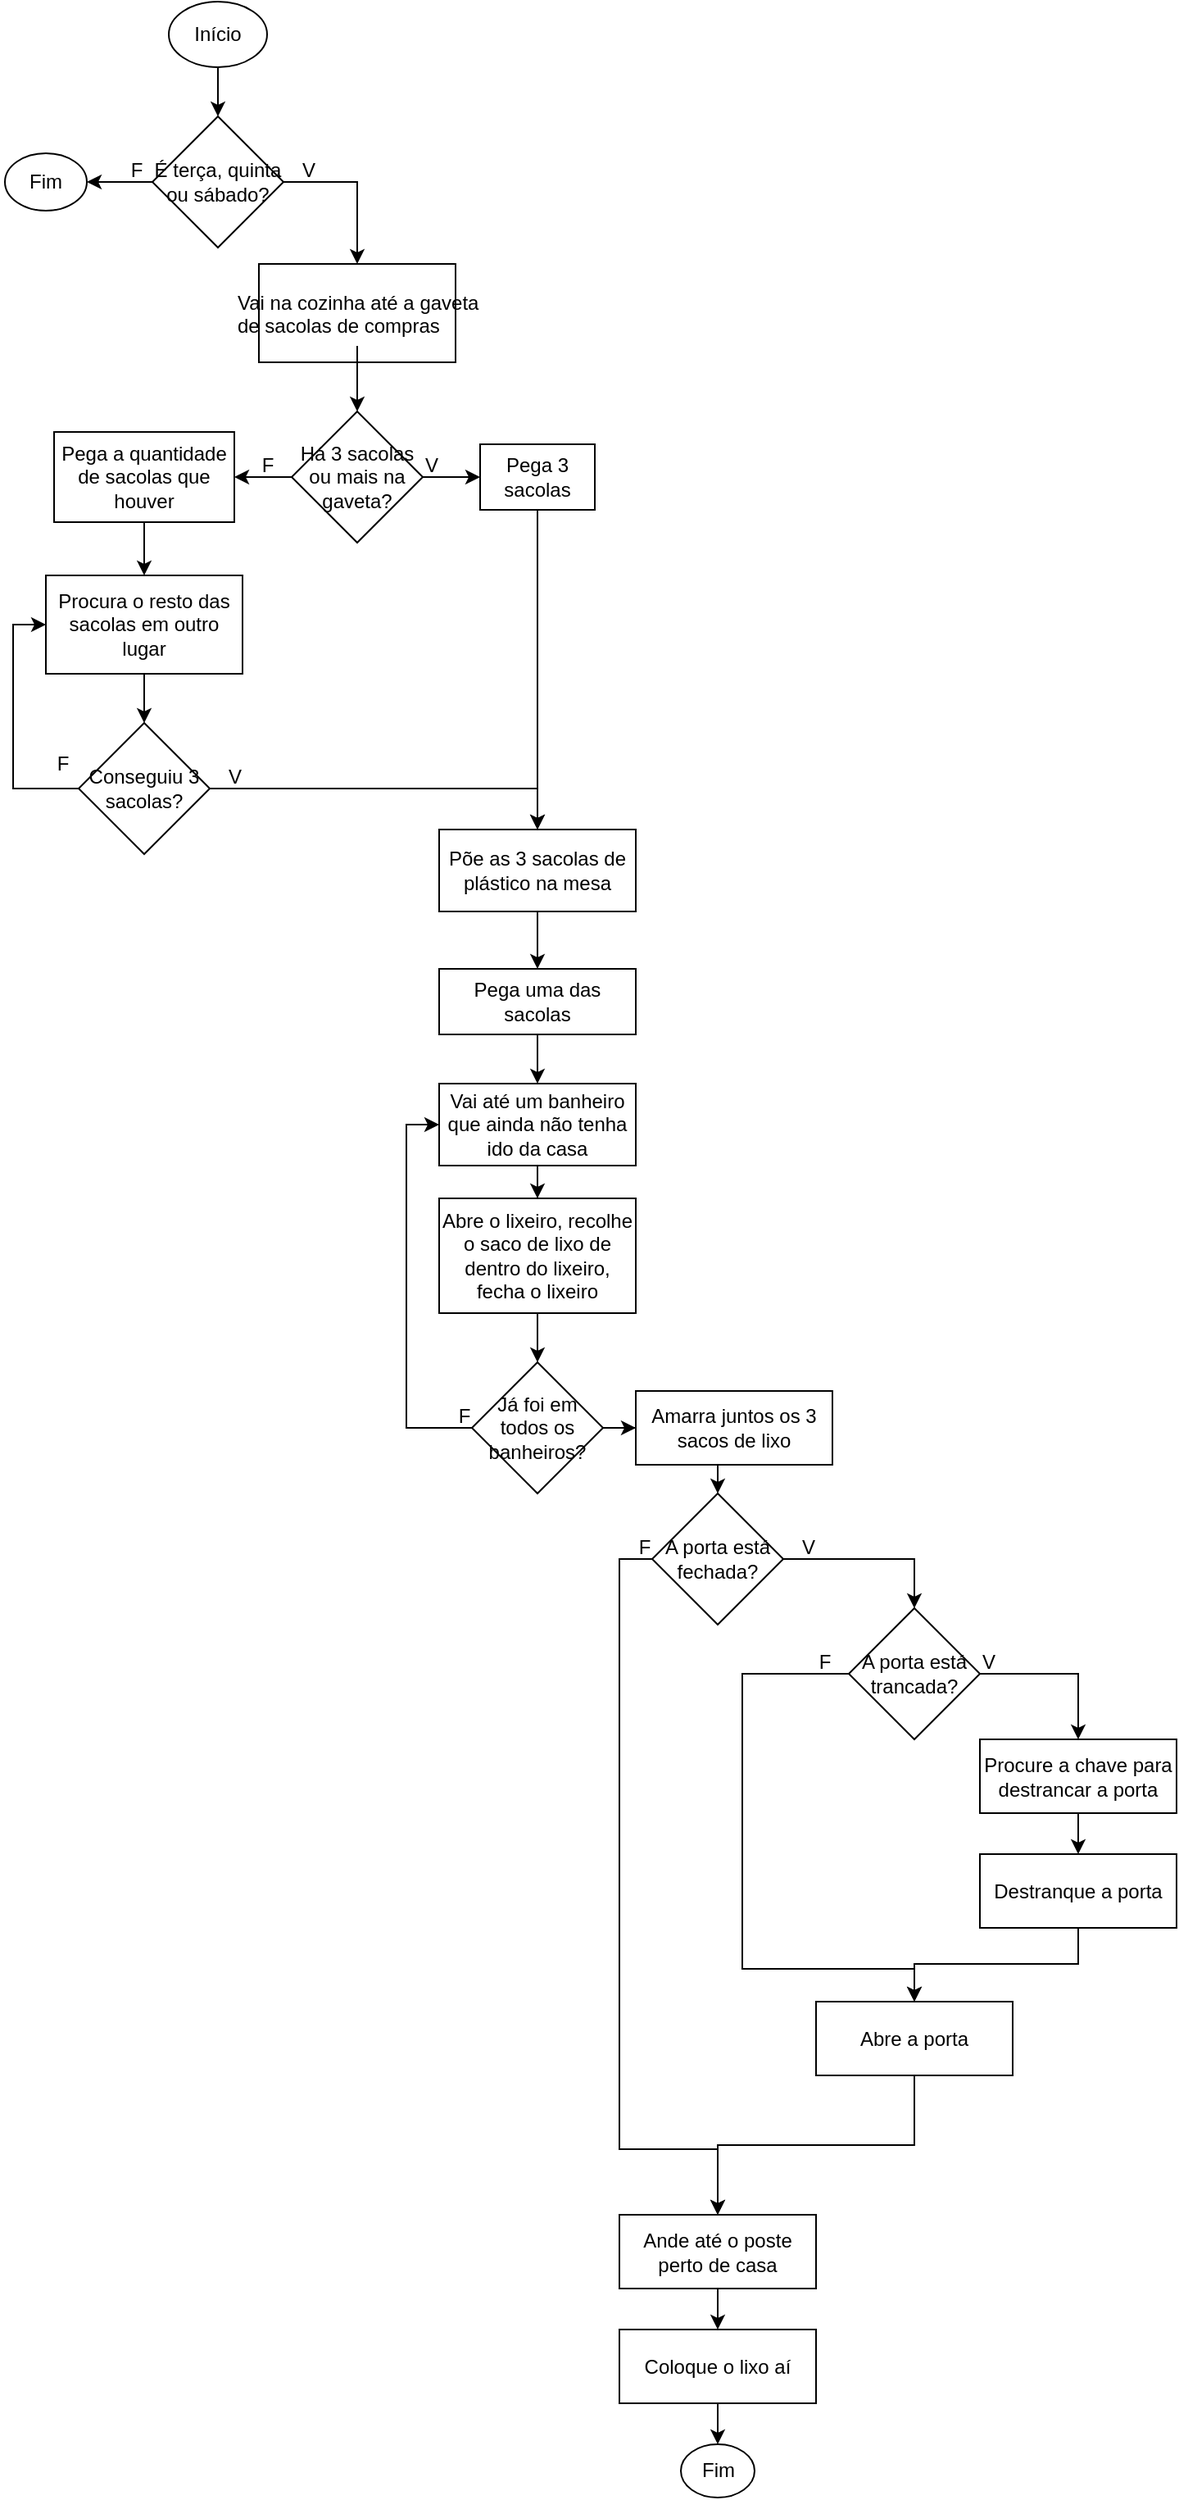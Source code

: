 <mxfile version="27.0.9">
  <diagram name="Página-1" id="grA0yjFUvoEzuOteO6T0">
    <mxGraphModel dx="1830" dy="943" grid="1" gridSize="10" guides="1" tooltips="1" connect="1" arrows="1" fold="1" page="1" pageScale="1" pageWidth="1169" pageHeight="1654" math="0" shadow="0">
      <root>
        <mxCell id="0" />
        <mxCell id="1" parent="0" />
        <mxCell id="Tzm54AQghpNcZX4kV2QB-3" value="" style="edgeStyle=orthogonalEdgeStyle;rounded=0;orthogonalLoop=1;jettySize=auto;html=1;" parent="1" source="Tzm54AQghpNcZX4kV2QB-1" target="Tzm54AQghpNcZX4kV2QB-2" edge="1">
          <mxGeometry relative="1" as="geometry" />
        </mxCell>
        <mxCell id="Tzm54AQghpNcZX4kV2QB-1" value="Início" style="ellipse;whiteSpace=wrap;html=1;" parent="1" vertex="1">
          <mxGeometry x="210" y="30" width="60" height="40" as="geometry" />
        </mxCell>
        <mxCell id="Tzm54AQghpNcZX4kV2QB-5" value="" style="edgeStyle=orthogonalEdgeStyle;rounded=0;orthogonalLoop=1;jettySize=auto;html=1;" parent="1" source="Tzm54AQghpNcZX4kV2QB-2" target="Tzm54AQghpNcZX4kV2QB-4" edge="1">
          <mxGeometry relative="1" as="geometry" />
        </mxCell>
        <mxCell id="Tzm54AQghpNcZX4kV2QB-11" style="edgeStyle=orthogonalEdgeStyle;rounded=0;orthogonalLoop=1;jettySize=auto;html=1;exitX=1;exitY=0.5;exitDx=0;exitDy=0;entryX=0.5;entryY=0;entryDx=0;entryDy=0;" parent="1" source="Tzm54AQghpNcZX4kV2QB-2" target="Tzm54AQghpNcZX4kV2QB-7" edge="1">
          <mxGeometry relative="1" as="geometry" />
        </mxCell>
        <mxCell id="Tzm54AQghpNcZX4kV2QB-2" value="É terça, quinta ou sábado?" style="rhombus;whiteSpace=wrap;html=1;" parent="1" vertex="1">
          <mxGeometry x="200" y="100" width="80" height="80" as="geometry" />
        </mxCell>
        <mxCell id="Tzm54AQghpNcZX4kV2QB-4" value="Fim" style="ellipse;whiteSpace=wrap;html=1;" parent="1" vertex="1">
          <mxGeometry x="110" y="122.5" width="50" height="35" as="geometry" />
        </mxCell>
        <mxCell id="Tzm54AQghpNcZX4kV2QB-6" value="F" style="text;html=1;align=center;verticalAlign=middle;resizable=0;points=[];autosize=1;strokeColor=none;fillColor=none;" parent="1" vertex="1">
          <mxGeometry x="175" y="118" width="30" height="30" as="geometry" />
        </mxCell>
        <mxCell id="Tzm54AQghpNcZX4kV2QB-10" value="" style="group" parent="1" vertex="1" connectable="0">
          <mxGeometry x="250" y="190" width="150" height="60" as="geometry" />
        </mxCell>
        <mxCell id="Tzm54AQghpNcZX4kV2QB-7" value="" style="rounded=0;whiteSpace=wrap;html=1;" parent="Tzm54AQghpNcZX4kV2QB-10" vertex="1">
          <mxGeometry x="15" width="120" height="60" as="geometry" />
        </mxCell>
        <mxCell id="Tzm54AQghpNcZX4kV2QB-9" value="Vai na cozinha até a gaveta de sacolas de compras" style="text;whiteSpace=wrap;html=1;" parent="Tzm54AQghpNcZX4kV2QB-10" vertex="1">
          <mxGeometry y="10" width="150" height="40" as="geometry" />
        </mxCell>
        <mxCell id="Tzm54AQghpNcZX4kV2QB-18" value="" style="edgeStyle=orthogonalEdgeStyle;rounded=0;orthogonalLoop=1;jettySize=auto;html=1;" parent="1" source="Tzm54AQghpNcZX4kV2QB-12" target="Tzm54AQghpNcZX4kV2QB-17" edge="1">
          <mxGeometry relative="1" as="geometry" />
        </mxCell>
        <mxCell id="Tzm54AQghpNcZX4kV2QB-20" value="" style="edgeStyle=orthogonalEdgeStyle;rounded=0;orthogonalLoop=1;jettySize=auto;html=1;" parent="1" source="Tzm54AQghpNcZX4kV2QB-12" target="Tzm54AQghpNcZX4kV2QB-19" edge="1">
          <mxGeometry relative="1" as="geometry" />
        </mxCell>
        <mxCell id="Tzm54AQghpNcZX4kV2QB-12" value="Há 3 sacolas ou mais na gaveta?" style="rhombus;whiteSpace=wrap;html=1;" parent="1" vertex="1">
          <mxGeometry x="285" y="280" width="80" height="80" as="geometry" />
        </mxCell>
        <mxCell id="Tzm54AQghpNcZX4kV2QB-13" value="" style="edgeStyle=orthogonalEdgeStyle;rounded=0;orthogonalLoop=1;jettySize=auto;html=1;" parent="1" source="Tzm54AQghpNcZX4kV2QB-9" target="Tzm54AQghpNcZX4kV2QB-12" edge="1">
          <mxGeometry relative="1" as="geometry" />
        </mxCell>
        <mxCell id="Tzm54AQghpNcZX4kV2QB-35" style="edgeStyle=orthogonalEdgeStyle;rounded=0;orthogonalLoop=1;jettySize=auto;html=1;exitX=0.5;exitY=1;exitDx=0;exitDy=0;entryX=0.5;entryY=0;entryDx=0;entryDy=0;" parent="1" source="Tzm54AQghpNcZX4kV2QB-17" target="Tzm54AQghpNcZX4kV2QB-34" edge="1">
          <mxGeometry relative="1" as="geometry" />
        </mxCell>
        <mxCell id="Tzm54AQghpNcZX4kV2QB-17" value="Pega 3 sacolas" style="rounded=0;whiteSpace=wrap;html=1;" parent="1" vertex="1">
          <mxGeometry x="400" y="300" width="70" height="40" as="geometry" />
        </mxCell>
        <mxCell id="Tzm54AQghpNcZX4kV2QB-22" value="" style="edgeStyle=orthogonalEdgeStyle;rounded=0;orthogonalLoop=1;jettySize=auto;html=1;" parent="1" source="Tzm54AQghpNcZX4kV2QB-19" target="Tzm54AQghpNcZX4kV2QB-21" edge="1">
          <mxGeometry relative="1" as="geometry" />
        </mxCell>
        <mxCell id="Tzm54AQghpNcZX4kV2QB-19" value="Pega a quantidade de sacolas que houver" style="rounded=0;whiteSpace=wrap;html=1;" parent="1" vertex="1">
          <mxGeometry x="140" y="292.5" width="110" height="55" as="geometry" />
        </mxCell>
        <mxCell id="Tzm54AQghpNcZX4kV2QB-24" value="" style="edgeStyle=orthogonalEdgeStyle;rounded=0;orthogonalLoop=1;jettySize=auto;html=1;" parent="1" source="Tzm54AQghpNcZX4kV2QB-21" target="Tzm54AQghpNcZX4kV2QB-23" edge="1">
          <mxGeometry relative="1" as="geometry" />
        </mxCell>
        <mxCell id="Tzm54AQghpNcZX4kV2QB-21" value="Procura o resto das sacolas em outro lugar" style="whiteSpace=wrap;html=1;rounded=0;" parent="1" vertex="1">
          <mxGeometry x="135" y="380" width="120" height="60" as="geometry" />
        </mxCell>
        <mxCell id="Tzm54AQghpNcZX4kV2QB-26" style="edgeStyle=orthogonalEdgeStyle;rounded=0;orthogonalLoop=1;jettySize=auto;html=1;exitX=0;exitY=0.5;exitDx=0;exitDy=0;entryX=0;entryY=0.5;entryDx=0;entryDy=0;" parent="1" source="Tzm54AQghpNcZX4kV2QB-23" target="Tzm54AQghpNcZX4kV2QB-21" edge="1">
          <mxGeometry relative="1" as="geometry" />
        </mxCell>
        <mxCell id="Tzm54AQghpNcZX4kV2QB-36" style="edgeStyle=orthogonalEdgeStyle;rounded=0;orthogonalLoop=1;jettySize=auto;html=1;exitX=1;exitY=0.5;exitDx=0;exitDy=0;entryX=0.5;entryY=0;entryDx=0;entryDy=0;" parent="1" source="Tzm54AQghpNcZX4kV2QB-23" target="Tzm54AQghpNcZX4kV2QB-34" edge="1">
          <mxGeometry relative="1" as="geometry" />
        </mxCell>
        <mxCell id="Tzm54AQghpNcZX4kV2QB-23" value="Conseguiu 3 sacolas?" style="rhombus;whiteSpace=wrap;html=1;" parent="1" vertex="1">
          <mxGeometry x="155" y="470" width="80" height="80" as="geometry" />
        </mxCell>
        <mxCell id="Tzm54AQghpNcZX4kV2QB-27" value="F" style="text;html=1;align=center;verticalAlign=middle;resizable=0;points=[];autosize=1;strokeColor=none;fillColor=none;" parent="1" vertex="1">
          <mxGeometry x="130" y="480" width="30" height="30" as="geometry" />
        </mxCell>
        <mxCell id="Tzm54AQghpNcZX4kV2QB-28" value="F" style="text;html=1;align=center;verticalAlign=middle;resizable=0;points=[];autosize=1;strokeColor=none;fillColor=none;" parent="1" vertex="1">
          <mxGeometry x="255" y="298" width="30" height="30" as="geometry" />
        </mxCell>
        <mxCell id="Tzm54AQghpNcZX4kV2QB-29" value="V" style="text;html=1;align=center;verticalAlign=middle;resizable=0;points=[];autosize=1;strokeColor=none;fillColor=none;" parent="1" vertex="1">
          <mxGeometry x="355" y="298" width="30" height="30" as="geometry" />
        </mxCell>
        <mxCell id="Tzm54AQghpNcZX4kV2QB-32" value="V" style="text;html=1;align=center;verticalAlign=middle;resizable=0;points=[];autosize=1;strokeColor=none;fillColor=none;" parent="1" vertex="1">
          <mxGeometry x="280" y="118" width="30" height="30" as="geometry" />
        </mxCell>
        <mxCell id="Tzm54AQghpNcZX4kV2QB-39" value="" style="edgeStyle=orthogonalEdgeStyle;rounded=0;orthogonalLoop=1;jettySize=auto;html=1;" parent="1" source="Tzm54AQghpNcZX4kV2QB-34" target="Tzm54AQghpNcZX4kV2QB-38" edge="1">
          <mxGeometry relative="1" as="geometry" />
        </mxCell>
        <mxCell id="Tzm54AQghpNcZX4kV2QB-34" value="Põe as 3 sacolas de plástico na mesa" style="whiteSpace=wrap;html=1;rounded=0;" parent="1" vertex="1">
          <mxGeometry x="375" y="535" width="120" height="50" as="geometry" />
        </mxCell>
        <mxCell id="Tzm54AQghpNcZX4kV2QB-37" value="V" style="text;html=1;align=center;verticalAlign=middle;resizable=0;points=[];autosize=1;strokeColor=none;fillColor=none;" parent="1" vertex="1">
          <mxGeometry x="235" y="488" width="30" height="30" as="geometry" />
        </mxCell>
        <mxCell id="Tzm54AQghpNcZX4kV2QB-41" value="" style="edgeStyle=orthogonalEdgeStyle;rounded=0;orthogonalLoop=1;jettySize=auto;html=1;" parent="1" source="Tzm54AQghpNcZX4kV2QB-38" target="Tzm54AQghpNcZX4kV2QB-40" edge="1">
          <mxGeometry relative="1" as="geometry" />
        </mxCell>
        <mxCell id="Tzm54AQghpNcZX4kV2QB-38" value="Pega uma das sacolas" style="whiteSpace=wrap;html=1;rounded=0;" parent="1" vertex="1">
          <mxGeometry x="375" y="620" width="120" height="40" as="geometry" />
        </mxCell>
        <mxCell id="Tzm54AQghpNcZX4kV2QB-43" value="" style="edgeStyle=orthogonalEdgeStyle;rounded=0;orthogonalLoop=1;jettySize=auto;html=1;" parent="1" source="Tzm54AQghpNcZX4kV2QB-40" target="Tzm54AQghpNcZX4kV2QB-42" edge="1">
          <mxGeometry relative="1" as="geometry" />
        </mxCell>
        <mxCell id="Tzm54AQghpNcZX4kV2QB-40" value="Vai até um banheiro que ainda não tenha ido da casa" style="whiteSpace=wrap;html=1;rounded=0;" parent="1" vertex="1">
          <mxGeometry x="375" y="690" width="120" height="50" as="geometry" />
        </mxCell>
        <mxCell id="4O4lry2UisstkxIPcB5W-5" value="" style="edgeStyle=orthogonalEdgeStyle;rounded=0;orthogonalLoop=1;jettySize=auto;html=1;" edge="1" parent="1" source="Tzm54AQghpNcZX4kV2QB-42" target="4O4lry2UisstkxIPcB5W-4">
          <mxGeometry relative="1" as="geometry" />
        </mxCell>
        <mxCell id="Tzm54AQghpNcZX4kV2QB-42" value="Abre o lixeiro, recolhe o saco de lixo de dentro do lixeiro, fecha o lixeiro" style="whiteSpace=wrap;html=1;rounded=0;" parent="1" vertex="1">
          <mxGeometry x="375" y="760" width="120" height="70" as="geometry" />
        </mxCell>
        <mxCell id="4O4lry2UisstkxIPcB5W-6" style="edgeStyle=orthogonalEdgeStyle;rounded=0;orthogonalLoop=1;jettySize=auto;html=1;exitX=0;exitY=0.5;exitDx=0;exitDy=0;entryX=0;entryY=0.5;entryDx=0;entryDy=0;" edge="1" parent="1" source="4O4lry2UisstkxIPcB5W-4" target="Tzm54AQghpNcZX4kV2QB-40">
          <mxGeometry relative="1" as="geometry" />
        </mxCell>
        <mxCell id="4O4lry2UisstkxIPcB5W-9" value="" style="edgeStyle=orthogonalEdgeStyle;rounded=0;orthogonalLoop=1;jettySize=auto;html=1;" edge="1" parent="1" source="4O4lry2UisstkxIPcB5W-4" target="4O4lry2UisstkxIPcB5W-8">
          <mxGeometry relative="1" as="geometry" />
        </mxCell>
        <mxCell id="4O4lry2UisstkxIPcB5W-4" value="Já foi em todos os banheiros?" style="rhombus;whiteSpace=wrap;html=1;" vertex="1" parent="1">
          <mxGeometry x="395" y="860" width="80" height="80" as="geometry" />
        </mxCell>
        <mxCell id="4O4lry2UisstkxIPcB5W-7" value="F" style="text;html=1;align=center;verticalAlign=middle;resizable=0;points=[];autosize=1;strokeColor=none;fillColor=none;" vertex="1" parent="1">
          <mxGeometry x="375" y="878" width="30" height="30" as="geometry" />
        </mxCell>
        <mxCell id="4O4lry2UisstkxIPcB5W-26" style="edgeStyle=orthogonalEdgeStyle;rounded=0;orthogonalLoop=1;jettySize=auto;html=1;exitX=0.5;exitY=1;exitDx=0;exitDy=0;entryX=0.5;entryY=0;entryDx=0;entryDy=0;" edge="1" parent="1" source="4O4lry2UisstkxIPcB5W-8" target="4O4lry2UisstkxIPcB5W-25">
          <mxGeometry relative="1" as="geometry" />
        </mxCell>
        <mxCell id="4O4lry2UisstkxIPcB5W-8" value="Amarra juntos os 3 sacos de lixo" style="whiteSpace=wrap;html=1;rounded=0;" vertex="1" parent="1">
          <mxGeometry x="495" y="877.5" width="120" height="45" as="geometry" />
        </mxCell>
        <mxCell id="4O4lry2UisstkxIPcB5W-13" style="edgeStyle=orthogonalEdgeStyle;rounded=0;orthogonalLoop=1;jettySize=auto;html=1;exitX=1;exitY=0.5;exitDx=0;exitDy=0;entryX=0.5;entryY=0;entryDx=0;entryDy=0;" edge="1" parent="1" source="4O4lry2UisstkxIPcB5W-10" target="4O4lry2UisstkxIPcB5W-12">
          <mxGeometry relative="1" as="geometry" />
        </mxCell>
        <mxCell id="4O4lry2UisstkxIPcB5W-17" style="edgeStyle=orthogonalEdgeStyle;rounded=0;orthogonalLoop=1;jettySize=auto;html=1;exitX=0;exitY=0.5;exitDx=0;exitDy=0;entryX=0.5;entryY=0;entryDx=0;entryDy=0;" edge="1" parent="1" source="4O4lry2UisstkxIPcB5W-10" target="4O4lry2UisstkxIPcB5W-16">
          <mxGeometry relative="1" as="geometry">
            <Array as="points">
              <mxPoint x="560" y="1050" />
              <mxPoint x="560" y="1230" />
              <mxPoint x="665" y="1230" />
            </Array>
          </mxGeometry>
        </mxCell>
        <mxCell id="4O4lry2UisstkxIPcB5W-10" value="A porta está trancada?" style="rhombus;whiteSpace=wrap;html=1;" vertex="1" parent="1">
          <mxGeometry x="625" y="1010" width="80" height="80" as="geometry" />
        </mxCell>
        <mxCell id="4O4lry2UisstkxIPcB5W-15" value="" style="edgeStyle=orthogonalEdgeStyle;rounded=0;orthogonalLoop=1;jettySize=auto;html=1;" edge="1" parent="1" source="4O4lry2UisstkxIPcB5W-12" target="4O4lry2UisstkxIPcB5W-14">
          <mxGeometry relative="1" as="geometry" />
        </mxCell>
        <mxCell id="4O4lry2UisstkxIPcB5W-12" value="Procure a chave para destrancar a porta" style="whiteSpace=wrap;html=1;rounded=0;" vertex="1" parent="1">
          <mxGeometry x="705" y="1090" width="120" height="45" as="geometry" />
        </mxCell>
        <mxCell id="4O4lry2UisstkxIPcB5W-18" style="edgeStyle=orthogonalEdgeStyle;rounded=0;orthogonalLoop=1;jettySize=auto;html=1;exitX=0.5;exitY=1;exitDx=0;exitDy=0;entryX=0.5;entryY=0;entryDx=0;entryDy=0;" edge="1" parent="1" source="4O4lry2UisstkxIPcB5W-14" target="4O4lry2UisstkxIPcB5W-16">
          <mxGeometry relative="1" as="geometry">
            <Array as="points">
              <mxPoint x="765" y="1227" />
              <mxPoint x="665" y="1227" />
            </Array>
          </mxGeometry>
        </mxCell>
        <mxCell id="4O4lry2UisstkxIPcB5W-14" value="Destranque a porta" style="whiteSpace=wrap;html=1;rounded=0;" vertex="1" parent="1">
          <mxGeometry x="705" y="1160" width="120" height="45" as="geometry" />
        </mxCell>
        <mxCell id="4O4lry2UisstkxIPcB5W-29" style="edgeStyle=orthogonalEdgeStyle;rounded=0;orthogonalLoop=1;jettySize=auto;html=1;exitX=0.5;exitY=1;exitDx=0;exitDy=0;entryX=0.5;entryY=0;entryDx=0;entryDy=0;" edge="1" parent="1" source="4O4lry2UisstkxIPcB5W-16" target="4O4lry2UisstkxIPcB5W-19">
          <mxGeometry relative="1" as="geometry" />
        </mxCell>
        <mxCell id="4O4lry2UisstkxIPcB5W-16" value="Abre a porta" style="whiteSpace=wrap;html=1;rounded=0;" vertex="1" parent="1">
          <mxGeometry x="605" y="1250" width="120" height="45" as="geometry" />
        </mxCell>
        <mxCell id="4O4lry2UisstkxIPcB5W-22" value="" style="edgeStyle=orthogonalEdgeStyle;rounded=0;orthogonalLoop=1;jettySize=auto;html=1;" edge="1" parent="1" source="4O4lry2UisstkxIPcB5W-19" target="4O4lry2UisstkxIPcB5W-21">
          <mxGeometry relative="1" as="geometry" />
        </mxCell>
        <mxCell id="4O4lry2UisstkxIPcB5W-19" value="Ande até o poste perto de casa" style="whiteSpace=wrap;html=1;rounded=0;" vertex="1" parent="1">
          <mxGeometry x="485" y="1380" width="120" height="45" as="geometry" />
        </mxCell>
        <mxCell id="4O4lry2UisstkxIPcB5W-24" value="" style="edgeStyle=orthogonalEdgeStyle;rounded=0;orthogonalLoop=1;jettySize=auto;html=1;" edge="1" parent="1" source="4O4lry2UisstkxIPcB5W-21" target="4O4lry2UisstkxIPcB5W-23">
          <mxGeometry relative="1" as="geometry" />
        </mxCell>
        <mxCell id="4O4lry2UisstkxIPcB5W-21" value="Coloque o lixo aí" style="whiteSpace=wrap;html=1;rounded=0;" vertex="1" parent="1">
          <mxGeometry x="485" y="1450" width="120" height="45" as="geometry" />
        </mxCell>
        <mxCell id="4O4lry2UisstkxIPcB5W-23" value="Fim" style="ellipse;whiteSpace=wrap;html=1;rounded=0;" vertex="1" parent="1">
          <mxGeometry x="522.5" y="1520" width="45" height="32.5" as="geometry" />
        </mxCell>
        <mxCell id="4O4lry2UisstkxIPcB5W-27" style="edgeStyle=orthogonalEdgeStyle;rounded=0;orthogonalLoop=1;jettySize=auto;html=1;exitX=1;exitY=0.5;exitDx=0;exitDy=0;entryX=0.5;entryY=0;entryDx=0;entryDy=0;" edge="1" parent="1" source="4O4lry2UisstkxIPcB5W-25" target="4O4lry2UisstkxIPcB5W-10">
          <mxGeometry relative="1" as="geometry" />
        </mxCell>
        <mxCell id="4O4lry2UisstkxIPcB5W-28" style="edgeStyle=orthogonalEdgeStyle;rounded=0;orthogonalLoop=1;jettySize=auto;html=1;exitX=0;exitY=0.5;exitDx=0;exitDy=0;entryX=0.5;entryY=0;entryDx=0;entryDy=0;" edge="1" parent="1" source="4O4lry2UisstkxIPcB5W-25" target="4O4lry2UisstkxIPcB5W-19">
          <mxGeometry relative="1" as="geometry">
            <Array as="points">
              <mxPoint x="485" y="980" />
              <mxPoint x="485" y="1340" />
              <mxPoint x="545" y="1340" />
            </Array>
          </mxGeometry>
        </mxCell>
        <mxCell id="4O4lry2UisstkxIPcB5W-25" value="A porta está fechada?" style="rhombus;whiteSpace=wrap;html=1;" vertex="1" parent="1">
          <mxGeometry x="505" y="940" width="80" height="80" as="geometry" />
        </mxCell>
        <mxCell id="4O4lry2UisstkxIPcB5W-30" value="V" style="text;html=1;align=center;verticalAlign=middle;resizable=0;points=[];autosize=1;strokeColor=none;fillColor=none;" vertex="1" parent="1">
          <mxGeometry x="585" y="958" width="30" height="30" as="geometry" />
        </mxCell>
        <mxCell id="4O4lry2UisstkxIPcB5W-31" value="F" style="text;html=1;align=center;verticalAlign=middle;resizable=0;points=[];autosize=1;strokeColor=none;fillColor=none;" vertex="1" parent="1">
          <mxGeometry x="485" y="958" width="30" height="30" as="geometry" />
        </mxCell>
        <mxCell id="4O4lry2UisstkxIPcB5W-32" value="V" style="text;html=1;align=center;verticalAlign=middle;resizable=0;points=[];autosize=1;strokeColor=none;fillColor=none;" vertex="1" parent="1">
          <mxGeometry x="695" y="1028" width="30" height="30" as="geometry" />
        </mxCell>
        <mxCell id="4O4lry2UisstkxIPcB5W-33" value="F" style="text;html=1;align=center;verticalAlign=middle;resizable=0;points=[];autosize=1;strokeColor=none;fillColor=none;" vertex="1" parent="1">
          <mxGeometry x="595" y="1028" width="30" height="30" as="geometry" />
        </mxCell>
      </root>
    </mxGraphModel>
  </diagram>
</mxfile>
